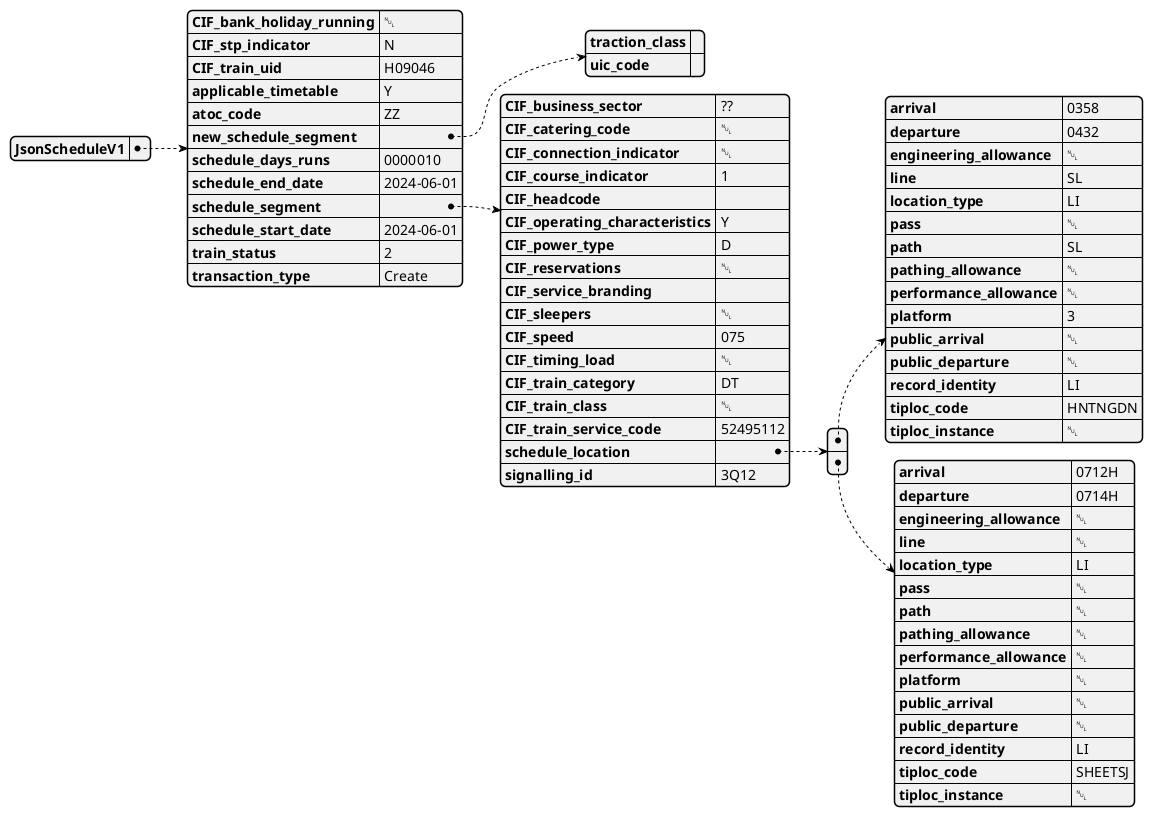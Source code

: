 @startjson
{
   "JsonScheduleV1" : {
      "CIF_bank_holiday_running" : null,
      "CIF_stp_indicator" : "N",
      "CIF_train_uid" : "H09046",
      "applicable_timetable" : "Y",
      "atoc_code" : "ZZ",
      "new_schedule_segment" : {
         "traction_class" : "",
         "uic_code" : ""
      },
      "schedule_days_runs" : "0000010",
      "schedule_end_date" : "2024-06-01",
      "schedule_segment" : {
         "CIF_business_sector" : "??",
         "CIF_catering_code" : null,
         "CIF_connection_indicator" : null,
         "CIF_course_indicator" : 1,
         "CIF_headcode" : "",
         "CIF_operating_characteristics" : "Y",
         "CIF_power_type" : "D",
         "CIF_reservations" : null,
         "CIF_service_branding" : "",
         "CIF_sleepers" : null,
         "CIF_speed" : "075",
         "CIF_timing_load" : null,
         "CIF_train_category" : "DT",
         "CIF_train_class" : null,
         "CIF_train_service_code" : "52495112",
         "schedule_location" : [
            {
               "arrival" : "0358",
               "departure" : "0432",
               "engineering_allowance" : null,
               "line" : "SL",
               "location_type" : "LI",
               "pass" : null,
               "path" : "SL",
               "pathing_allowance" : null,
               "performance_allowance" : null,
               "platform" : "3",
               "public_arrival" : null,
               "public_departure" : null,
               "record_identity" : "LI",
               "tiploc_code" : "HNTNGDN",
               "tiploc_instance" : null
            },
            {
               "arrival" : "0712H",
               "departure" : "0714H",
               "engineering_allowance" : null,
               "line" : null,
               "location_type" : "LI",
               "pass" : null,
               "path" : null,
               "pathing_allowance" : null,
               "performance_allowance" : null,
               "platform" : null,
               "public_arrival" : null,
               "public_departure" : null,
               "record_identity" : "LI",
               "tiploc_code" : "SHEETSJ",
               "tiploc_instance" : null
            }
         ],
         "signalling_id" : "3Q12"
      },
      "schedule_start_date" : "2024-06-01",
      "train_status" : "2",
      "transaction_type" : "Create"
   }
}
@endjson
